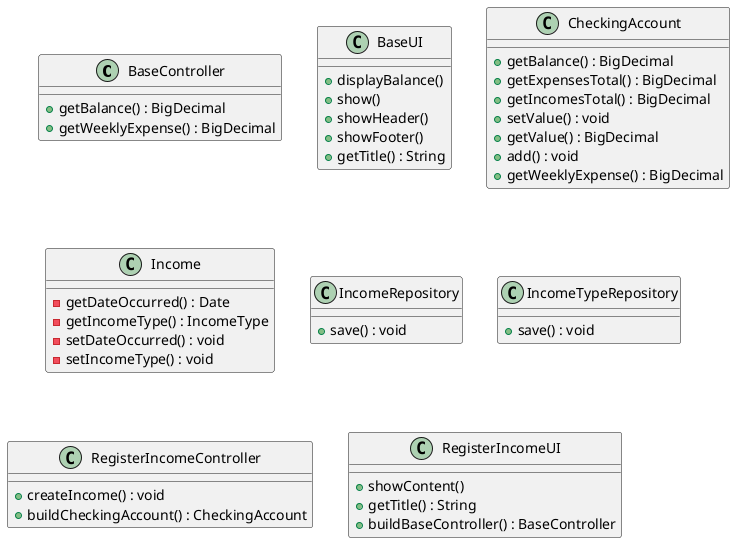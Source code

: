 @startuml
class BaseController {
    +getBalance() : BigDecimal
    +getWeeklyExpense() : BigDecimal
}
class BaseUI {
    +displayBalance()
    +show()
    +showHeader()
    +showFooter()
    +getTitle() : String
}
class CheckingAccount {
    +getBalance() : BigDecimal
    +getExpensesTotal() : BigDecimal
    +getIncomesTotal() : BigDecimal
    +setValue() : void
    +getValue() : BigDecimal
    +add() : void
    +getWeeklyExpense() : BigDecimal
}
class Income {
    -getDateOccurred() : Date
    -getIncomeType() : IncomeType
    -setDateOccurred() : void
    -setIncomeType() : void
}
class IncomeRepository {
    +save() : void
}
class IncomeTypeRepository {
    +save() : void
}
class RegisterIncomeController {
    +createIncome() : void
    +buildCheckingAccount() : CheckingAccount
}
class RegisterIncomeUI {
    +showContent()
    +getTitle() : String
    +buildBaseController() : BaseController
}
@enduml
